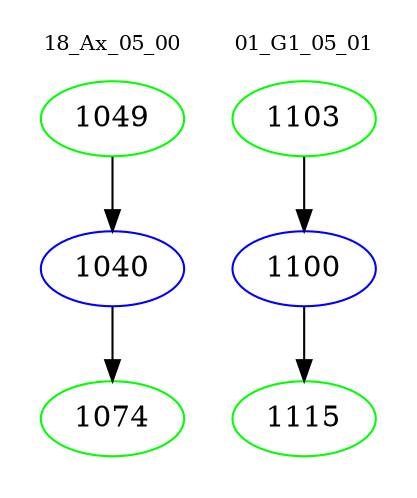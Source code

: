 digraph{
subgraph cluster_0 {
color = white
label = "18_Ax_05_00";
fontsize=10;
T0_1049 [label="1049", color="green"]
T0_1049 -> T0_1040 [color="black"]
T0_1040 [label="1040", color="blue"]
T0_1040 -> T0_1074 [color="black"]
T0_1074 [label="1074", color="green"]
}
subgraph cluster_1 {
color = white
label = "01_G1_05_01";
fontsize=10;
T1_1103 [label="1103", color="green"]
T1_1103 -> T1_1100 [color="black"]
T1_1100 [label="1100", color="blue"]
T1_1100 -> T1_1115 [color="black"]
T1_1115 [label="1115", color="green"]
}
}
